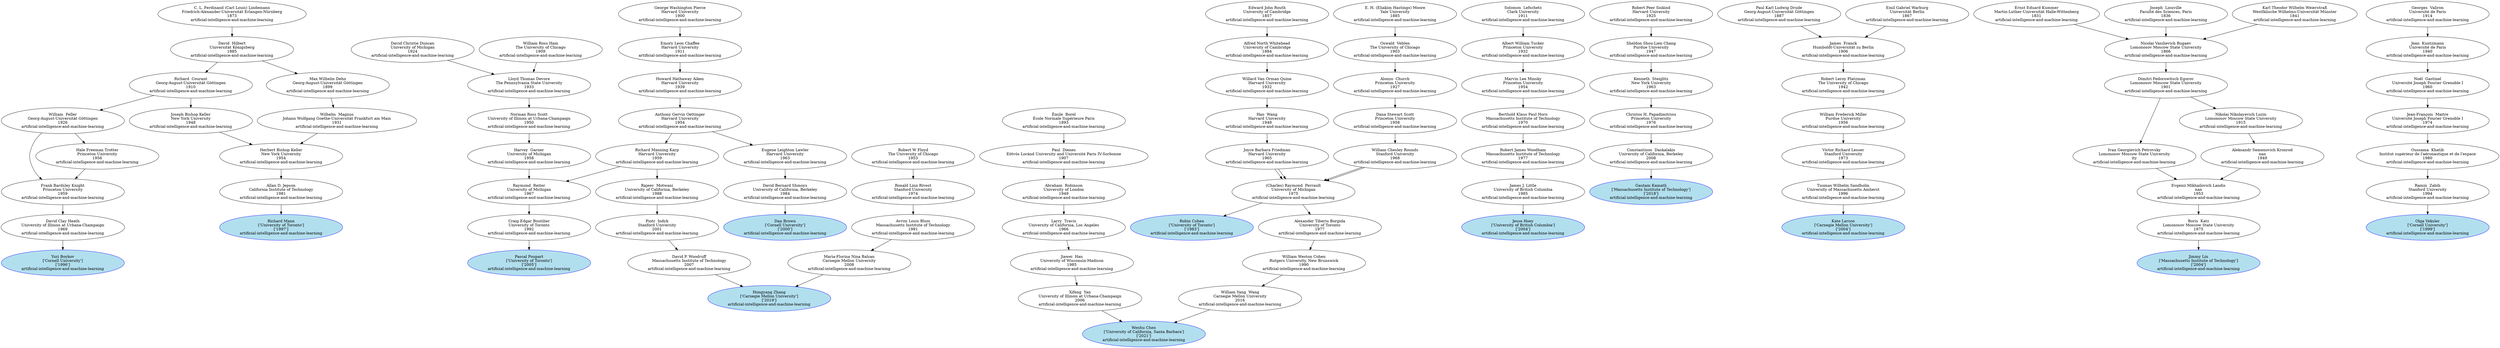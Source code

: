 digraph "Academic Genealogy for artificial-intelligence-and-machine-learning" {
	39437 [label="Yuri Boykov
['Cornell University']
['1996']
artificial-intelligence-and-machine-learning" color=blue fillcolor=lightblue2 style=filled]
	45379 [label="Dan Brown
['Cornell University']
['2000']
artificial-intelligence-and-machine-learning" color=blue fillcolor=lightblue2 style=filled]
	279263 [label="Wenhu Chen
['University of California, Santa Barbara']
['2021']
artificial-intelligence-and-machine-learning" color=blue fillcolor=lightblue2 style=filled]
	58650 [label="Robin Cohen
['University of Toronto']
['1983']
artificial-intelligence-and-machine-learning" color=blue fillcolor=lightblue2 style=filled]
	167185 [label="Jesse Hoey
['University of British Columbia']
['2004']
artificial-intelligence-and-machine-learning" color=blue fillcolor=lightblue2 style=filled]
	264772 [label="Gautam Kamath
['Massachusetts Institute of Technology']
['2018']
artificial-intelligence-and-machine-learning" color=blue fillcolor=lightblue2 style=filled]
	119359 [label="Kate Larson
['Carnegie Mellon University']
['2004']
artificial-intelligence-and-machine-learning" color=blue fillcolor=lightblue2 style=filled]
	0 [label="Jimmy Lin
['Massachusetts Institute of Technology']
['2004']
artificial-intelligence-and-machine-learning" color=blue fillcolor=lightblue2 style=filled]
	131052 [label="Richard Mann
['University of Toronto']
['1997']
artificial-intelligence-and-machine-learning" color=blue fillcolor=lightblue2 style=filled]
	97099 [label="Pascal Poupart
['University of Toronto']
['2005']
artificial-intelligence-and-machine-learning" color=blue fillcolor=lightblue2 style=filled]
	73583 [label="Olga Veksler
['Cornell University']
['1999']
artificial-intelligence-and-machine-learning" color=blue fillcolor=lightblue2 style=filled]
	254910 [label="Hongyang Zhang
['Carnegie Mellon University']
['2019']
artificial-intelligence-and-machine-learning" color=blue fillcolor=lightblue2 style=filled]
	4759 [label="David Clay Heath
University of Illinois at Urbana-Champaign
1969
artificial-intelligence-and-machine-learning"]
	36705 [label="David Bernard Shmoys
University of California, Berkeley
1984
artificial-intelligence-and-machine-learning"]
	279264 [label="Xifeng  Yan
University of Illinois at Urbana-Champaign
2006
artificial-intelligence-and-machine-learning"]
	217154 [label="William Yang  Wang
Carnegie Mellon University
2016
artificial-intelligence-and-machine-learning"]
	8755 [label="(Charles) Raymond  Perrault
University of Michigan
1975
artificial-intelligence-and-machine-learning"]
	72124 [label="James J. Little
University of British Columbia
1985
artificial-intelligence-and-machine-learning"]
	139732 [label="Constantinos  Daskalakis
University of California, Berkeley
2008
artificial-intelligence-and-machine-learning"]
	88145 [label="Tuomas Wilhelm Sandholm
University of Massachusetts Amherst
1996
artificial-intelligence-and-machine-learning"]
	176620 [label="Boris  Katz
Lomonosov Moscow State University
1975
artificial-intelligence-and-machine-learning"]
	11836 [label="Allan D. Jepson
California Institute of Technology
1981
artificial-intelligence-and-machine-learning"]
	72088 [label="Craig Edgar Boutilier
University of Toronto
1992
artificial-intelligence-and-machine-learning"]
	71514 [label="Ramin  Zabih
Stanford University
1994
artificial-intelligence-and-machine-learning"]
	148432 [label="Maria-Florina Nina Balcan
Carnegie Mellon University
2008
artificial-intelligence-and-machine-learning"]
	132986 [label="David P. Woodruff
Massachusetts Institute of Technology
2007
artificial-intelligence-and-machine-learning"]
	4758 [label="Frank Bardsley Knight
Princeton University
1959
artificial-intelligence-and-machine-learning"]
	25276 [label="Eugene Leighton Lawler
Harvard University
1963
artificial-intelligence-and-machine-learning"]
	72247 [label="Jiawei  Han
University of Wisconsin-Madison
1985
artificial-intelligence-and-machine-learning"]
	70227 [label="William Weston Cohen
Rutgers University, New Brunswick
1990
artificial-intelligence-and-machine-learning"]
	8658 [label="Joyce Barbara Friedman
Harvard University
1965
artificial-intelligence-and-machine-learning"]
	44546 [label="William Chesley Rounds
Stanford University
1968
artificial-intelligence-and-machine-learning"]
	72085 [label="Robert James Woodham
Massachusetts Institute of Technology
1977
artificial-intelligence-and-machine-learning"]
	46289 [label="Christos H. Papadimitriou
Princeton University
1976
artificial-intelligence-and-machine-learning"]
	88112 [label="Victor Richard Lesser
Stanford University
1973
artificial-intelligence-and-machine-learning"]
	76951 [label="Evgenii Mikhailovich Landis
nan
1953
artificial-intelligence-and-machine-learning"]
	12037 [label="Herbert Bishop Keller
New York University
1954
artificial-intelligence-and-machine-learning"]
	5481 [label="Raymond  Reiter
University of Michigan
1967
artificial-intelligence-and-machine-learning"]
	71100 [label="Oussama  Khatib
Institut supérieur de l'aéronautique et de l'espace
1980
artificial-intelligence-and-machine-learning"]
	33035 [label="Avrim Louis Blum
Massachusetts Institute of Technology
1991
artificial-intelligence-and-machine-learning"]
	71081 [label="Piotr  Indyk
Stanford University
2001
artificial-intelligence-and-machine-learning"]
	9629 [label="Hale Freeman Trotter
Princeton University
1956
artificial-intelligence-and-machine-learning"]
	33019 [label="William  Feller
Georg-August-Universität Göttingen
1926
artificial-intelligence-and-machine-learning"]
	13305 [label="Anthony Gervin Oettinger
Harvard University
1954
artificial-intelligence-and-machine-learning"]
	82279 [label="Larry  Travis
University of California, Los Angeles
1966
artificial-intelligence-and-machine-learning"]
	70186 [label="Alexander Tiberiu Borgida
University of Toronto
1977
artificial-intelligence-and-machine-learning"]
	29869 [label="Hao  Wang
Harvard University
1948
artificial-intelligence-and-machine-learning"]
	8024 [label="Dana Stewart Scott
Princeton University
1958
artificial-intelligence-and-machine-learning"]
	61066 [label="Berthold Klaus Paul Horn
Massachusetts Institute of Technology
1970
artificial-intelligence-and-machine-learning"]
	82018 [label="Kenneth  Steiglitz
New York University
1963
artificial-intelligence-and-machine-learning"]
	88102 [label="William Frederick Miller
Purdue University
1956
artificial-intelligence-and-machine-learning"]
	76948 [label="Aleksandr Semenovich Kronrod
nan
1949
artificial-intelligence-and-machine-learning"]
	55146 [label="Ivan Georgievich Petrovsky
Lomonosov Moscow State University
ity
artificial-intelligence-and-machine-learning"]
	12042 [label="Wilhelm  Magnus
Johann Wolfgang Goethe-Universität Frankfurt am Main
1931
artificial-intelligence-and-machine-learning"]
	13411 [label="Joseph Bishop Keller
New York University
1948
artificial-intelligence-and-machine-learning"]
	25275 [label="Richard Manning Karp
Harvard University
1959
artificial-intelligence-and-machine-learning"]
	13812 [label="Harvey  Garner
University of Michigan
1958
artificial-intelligence-and-machine-learning"]
	61379 [label="Jean-François  Maitre
Université Joseph Fourier Grenoble I
1974
artificial-intelligence-and-machine-learning"]
	50081 [label="Ronald Linn Rivest
Stanford University
1974
artificial-intelligence-and-machine-learning"]
	41471 [label="Rajeev  Motwani
University of California, Berkeley
1988
artificial-intelligence-and-machine-learning"]
	7378 [label="Richard  Courant
Georg-August-Universität Göttingen
1910
artificial-intelligence-and-machine-learning"]
	18953 [label="Howard Hathaway Aiken
Harvard University
1939
artificial-intelligence-and-machine-learning"]
	15886 [label="Abraham  Robinson
University of London
1949
artificial-intelligence-and-machine-learning"]
	8755 [label="(Charles) Raymond  Perrault
University of Michigan
1975
artificial-intelligence-and-machine-learning"]
	73831 [label="Willard Van Orman Quine
Harvard University
1932
artificial-intelligence-and-machine-learning"]
	8011 [label="Alonzo  Church
Princeton University
1927
artificial-intelligence-and-machine-learning"]
	6869 [label="Marvin Lee Minsky
Princeton University
1954
artificial-intelligence-and-machine-learning"]
	98916 [label="Sheldon Shou-Lien Chang
Purdue University
1947
artificial-intelligence-and-machine-learning"]
	128356 [label="Robert Leroy Platzman
The University of Chicago
1942
artificial-intelligence-and-machine-learning"]
	10479 [label="Nikolai Nikolayevich Luzin
Lomonosov Moscow State University
1915
artificial-intelligence-and-machine-learning"]
	24109 [label="Dimitri Fedorowitsch Egorov
Lomonosov Moscow State University
1901
artificial-intelligence-and-machine-learning"]
	7339 [label="Max Wilhelm Dehn
Georg-August-Universität Göttingen
1899
artificial-intelligence-and-machine-learning"]
	84481 [label="Norman Ross Scott
University of Illinois at Urbana-Champaign
1950
artificial-intelligence-and-machine-learning"]
	58747 [label="Noël  Gastinel
Université Joseph Fourier Grenoble I
1960
artificial-intelligence-and-machine-learning"]
	69223 [label="Robert W Floyd
The University of Chicago
1953
artificial-intelligence-and-machine-learning"]
	7298 [label="David  Hilbert
Universität Königsberg
1885
artificial-intelligence-and-machine-learning"]
	25248 [label="Emory Leon Chaffee
Harvard University
1911
artificial-intelligence-and-machine-learning"]
	24557 [label="Paul  Dienes
Eötvös Loránd University and Université Paris IV-Sorbonne
1907
artificial-intelligence-and-machine-learning"]
	78732 [label="Alfred North Whitehead
University of Cambridge
1884
artificial-intelligence-and-machine-learning"]
	805 [label="Oswald  Veblen
The University of Chicago
1903
artificial-intelligence-and-machine-learning"]
	8581 [label="Albert William Tucker
Princeton University
1932
artificial-intelligence-and-machine-learning"]
	111345 [label="Robert Peer Siskind
Harvard University
1925
artificial-intelligence-and-machine-learning"]
	126428 [label="James  Franck
Humboldt-Universität zu Berlin
1906
artificial-intelligence-and-machine-learning"]
	24101 [label="Nicolai Vasilievich Bugaev
Lomonosov Moscow State University
1866
artificial-intelligence-and-machine-learning"]
	140183 [label="Lloyd Thomas Devore
The Pennsylvania State University
1933
artificial-intelligence-and-machine-learning"]
	78519 [label="Jean  Kuntzmann
Université de Paris
1940
artificial-intelligence-and-machine-learning"]
	7404 [label="C. L. Ferdinand (Carl Louis) Lindemann
Friedrich-Alexander-Universität Erlangen-Nürnberg
1873
artificial-intelligence-and-machine-learning"]
	141987 [label="George Washington Pierce
Harvard University
1900
artificial-intelligence-and-machine-learning"]
	39071 [label="Émile  Borel
École Normale Supérieure Paris
1893
artificial-intelligence-and-machine-learning"]
	101929 [label="Edward John Routh
University of Cambridge
1857
artificial-intelligence-and-machine-learning"]
	806 [label="E. H. (Eliakim Hastings) Moore
Yale University
1885
artificial-intelligence-and-machine-learning"]
	7461 [label="Solomon  Lefschetz
Clark University
1911
artificial-intelligence-and-machine-learning"]
	62397 [label="Paul Karl Ludwig Drude
Georg-August-Universität Göttingen
1887
artificial-intelligence-and-machine-learning"]
	124661 [label="Emil Gabriel Warburg
Universität Berlin
1867
artificial-intelligence-and-machine-learning"]
	18331 [label="Ernst Eduard Kummer
Martin-Luther-Universität Halle-Wittenberg
1831
artificial-intelligence-and-machine-learning"]
	55185 [label="Joseph  Liouville
Faculté des Sciences, Paris
1836
artificial-intelligence-and-machine-learning"]
	7486 [label="Karl Theodor Wilhelm Weierstraß
Westfälische Wilhelms-Universität Münster
1841
artificial-intelligence-and-machine-learning"]
	147676 [label="William Ross Ham
The University of Chicago
1909
artificial-intelligence-and-machine-learning"]
	147677 [label="David Christie Duncan
University of Michigan
1924
artificial-intelligence-and-machine-learning"]
	73816 [label="Georges  Valiron
Université de Paris
1914
artificial-intelligence-and-machine-learning"]
	4759 -> 39437
	36705 -> 45379
	279264 -> 279263
	217154 -> 279263
	8755 -> 58650
	72124 -> 167185
	139732 -> 264772
	88145 -> 119359
	176620 -> 0
	11836 -> 131052
	72088 -> 97099
	71514 -> 73583
	148432 -> 254910
	132986 -> 254910
	4758 -> 4759
	25276 -> 36705
	72247 -> 279264
	70227 -> 217154
	8658 -> 8755
	44546 -> 8755
	72085 -> 72124
	46289 -> 139732
	88112 -> 88145
	76951 -> 176620
	12037 -> 11836
	5481 -> 72088
	71100 -> 71514
	33035 -> 148432
	71081 -> 132986
	9629 -> 4758
	33019 -> 4758
	13305 -> 25276
	82279 -> 72247
	70186 -> 70227
	29869 -> 8658
	8024 -> 44546
	61066 -> 72085
	82018 -> 46289
	88102 -> 88112
	76948 -> 76951
	55146 -> 76951
	12042 -> 12037
	13411 -> 12037
	25275 -> 5481
	13812 -> 5481
	61379 -> 71100
	50081 -> 33035
	41471 -> 71081
	33019 -> 9629
	7378 -> 33019
	18953 -> 13305
	15886 -> 82279
	8755 -> 70186
	73831 -> 29869
	8011 -> 8024
	6869 -> 61066
	98916 -> 82018
	128356 -> 88102
	10479 -> 76948
	24109 -> 55146
	7339 -> 12042
	7378 -> 13411
	13305 -> 25275
	84481 -> 13812
	58747 -> 61379
	69223 -> 50081
	25275 -> 41471
	7298 -> 7378
	25248 -> 18953
	24557 -> 15886
	44546 -> 8755
	8658 -> 8755
	78732 -> 73831
	805 -> 8011
	8581 -> 6869
	111345 -> 98916
	126428 -> 128356
	24109 -> 10479
	24101 -> 24109
	7298 -> 7339
	140183 -> 84481
	78519 -> 58747
	7404 -> 7298
	141987 -> 25248
	39071 -> 24557
	101929 -> 78732
	806 -> 805
	7461 -> 8581
	62397 -> 126428
	124661 -> 126428
	18331 -> 24101
	55185 -> 24101
	7486 -> 24101
	147676 -> 140183
	147677 -> 140183
	73816 -> 78519
}
